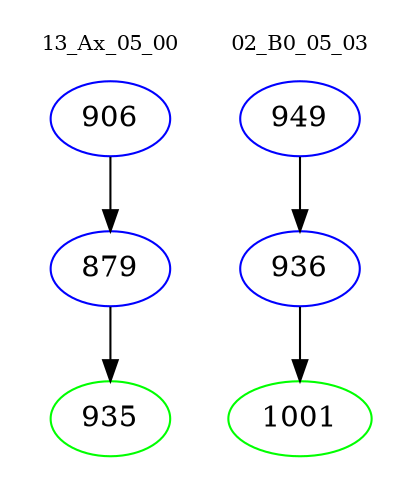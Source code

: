 digraph{
subgraph cluster_0 {
color = white
label = "13_Ax_05_00";
fontsize=10;
T0_906 [label="906", color="blue"]
T0_906 -> T0_879 [color="black"]
T0_879 [label="879", color="blue"]
T0_879 -> T0_935 [color="black"]
T0_935 [label="935", color="green"]
}
subgraph cluster_1 {
color = white
label = "02_B0_05_03";
fontsize=10;
T1_949 [label="949", color="blue"]
T1_949 -> T1_936 [color="black"]
T1_936 [label="936", color="blue"]
T1_936 -> T1_1001 [color="black"]
T1_1001 [label="1001", color="green"]
}
}
